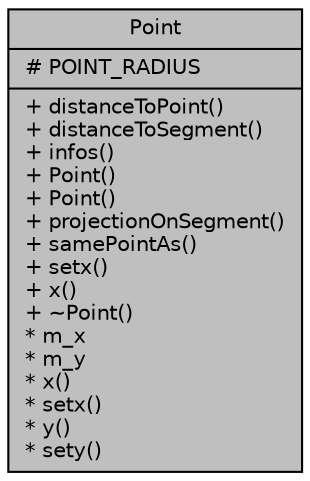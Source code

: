 digraph "Point"
{
 // INTERACTIVE_SVG=YES
  bgcolor="transparent";
  edge [fontname="Helvetica",fontsize="10",labelfontname="Helvetica",labelfontsize="10"];
  node [fontname="Helvetica",fontsize="10",shape=record];
  Node1 [label="{Point\n|# POINT_RADIUS\l|+ distanceToPoint()\l+ distanceToSegment()\l+ infos()\l+ Point()\l+ Point()\l+ projectionOnSegment()\l+ samePointAs()\l+ setx()\l+ x()\l+ ~Point()\l* m_x\l* m_y\l* x()\l* setx()\l* y()\l* sety()\l}",height=0.2,width=0.4,color="black", fillcolor="grey75", style="filled", fontcolor="black"];
}
